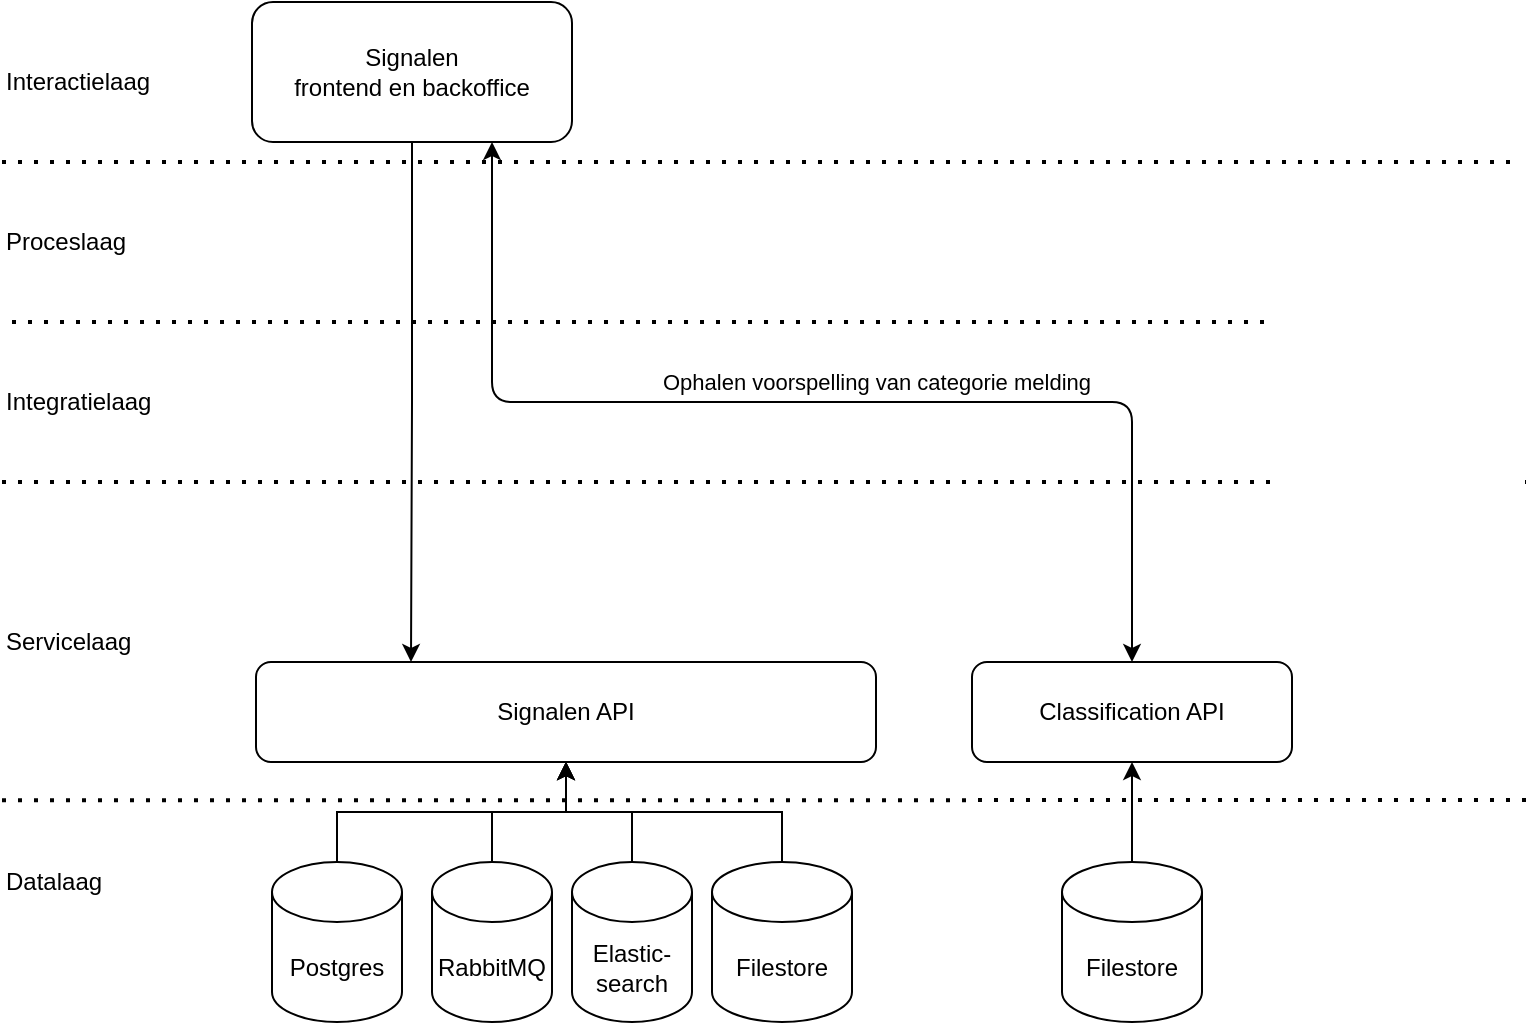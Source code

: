 <mxfile version="13.9.9" type="device"><diagram id="AmW2gvFf9jMfHPA4RKL_" name="Page-1"><mxGraphModel dx="1466" dy="1129" grid="1" gridSize="10" guides="1" tooltips="1" connect="1" arrows="1" fold="1" page="1" pageScale="1" pageWidth="1169" pageHeight="827" math="0" shadow="0"><root><mxCell id="0"/><mxCell id="1" parent="0"/><mxCell id="JuqhrI74vIO7DpK3B_hf-12" value="" style="edgeStyle=orthogonalEdgeStyle;rounded=0;orthogonalLoop=1;jettySize=auto;html=1;" parent="1" source="j36qZqpGMTDrfXGEPUMW-2" target="j36qZqpGMTDrfXGEPUMW-3" edge="1"><mxGeometry relative="1" as="geometry"/></mxCell><mxCell id="j36qZqpGMTDrfXGEPUMW-2" value="Postgres" style="shape=cylinder3;whiteSpace=wrap;html=1;boundedLbl=1;backgroundOutline=1;size=15;" parent="1" vertex="1"><mxGeometry x="370" y="510" width="65" height="80" as="geometry"/></mxCell><mxCell id="j36qZqpGMTDrfXGEPUMW-3" value="Signalen API" style="rounded=1;whiteSpace=wrap;html=1;" parent="1" vertex="1"><mxGeometry x="362" y="410" width="310" height="50" as="geometry"/></mxCell><mxCell id="j36qZqpGMTDrfXGEPUMW-13" value="Datalaag" style="text;html=1;align=left;verticalAlign=middle;resizable=0;points=[];autosize=1;" parent="1" vertex="1"><mxGeometry x="235" y="510" width="60" height="20" as="geometry"/></mxCell><mxCell id="j36qZqpGMTDrfXGEPUMW-14" value="Servicelaag" style="text;html=1;align=left;verticalAlign=middle;resizable=0;points=[];autosize=1;" parent="1" vertex="1"><mxGeometry x="235" y="390" width="80" height="20" as="geometry"/></mxCell><mxCell id="j36qZqpGMTDrfXGEPUMW-15" value="Integratielaag" style="text;html=1;align=left;verticalAlign=middle;resizable=0;points=[];autosize=1;" parent="1" vertex="1"><mxGeometry x="235" y="270" width="90" height="20" as="geometry"/></mxCell><mxCell id="j36qZqpGMTDrfXGEPUMW-16" value="Proceslaag" style="text;html=1;align=left;verticalAlign=middle;resizable=0;points=[];autosize=1;" parent="1" vertex="1"><mxGeometry x="235" y="190" width="80" height="20" as="geometry"/></mxCell><mxCell id="JuqhrI74vIO7DpK3B_hf-18" style="edgeStyle=orthogonalEdgeStyle;rounded=0;orthogonalLoop=1;jettySize=auto;html=1;exitX=0.5;exitY=1;exitDx=0;exitDy=0;entryX=0.25;entryY=0;entryDx=0;entryDy=0;" parent="1" source="j36qZqpGMTDrfXGEPUMW-17" target="j36qZqpGMTDrfXGEPUMW-3" edge="1"><mxGeometry relative="1" as="geometry"/></mxCell><mxCell id="j36qZqpGMTDrfXGEPUMW-17" value="Signalen&lt;br&gt;frontend en backoffice" style="rounded=1;whiteSpace=wrap;html=1;" parent="1" vertex="1"><mxGeometry x="360" y="80" width="160" height="70" as="geometry"/></mxCell><mxCell id="j36qZqpGMTDrfXGEPUMW-18" value="" style="endArrow=classic;html=1;entryX=0.75;entryY=1;entryDx=0;entryDy=0;exitX=0.5;exitY=0;exitDx=0;exitDy=0;startArrow=classic;startFill=1;endFill=1;" parent="1" source="JuqhrI74vIO7DpK3B_hf-6" target="j36qZqpGMTDrfXGEPUMW-17" edge="1"><mxGeometry width="50" height="50" relative="1" as="geometry"><mxPoint x="775" y="360" as="sourcePoint"/><mxPoint x="590" y="370" as="targetPoint"/><Array as="points"><mxPoint x="800" y="280"/><mxPoint x="480" y="280"/></Array></mxGeometry></mxCell><mxCell id="j36qZqpGMTDrfXGEPUMW-20" value="Ophalen voorspelling van categorie melding" style="edgeLabel;html=1;align=center;verticalAlign=middle;resizable=0;points=[];" parent="j36qZqpGMTDrfXGEPUMW-18" vertex="1" connectable="0"><mxGeometry x="-0.077" relative="1" as="geometry"><mxPoint x="9" y="-10" as="offset"/></mxGeometry></mxCell><mxCell id="j36qZqpGMTDrfXGEPUMW-21" value="" style="endArrow=none;dashed=1;html=1;dashPattern=1 3;strokeWidth=2;" parent="1" edge="1"><mxGeometry width="50" height="50" relative="1" as="geometry"><mxPoint x="240" y="240" as="sourcePoint"/><mxPoint x="1000" y="240" as="targetPoint"/></mxGeometry></mxCell><mxCell id="j36qZqpGMTDrfXGEPUMW-22" value="" style="endArrow=none;dashed=1;html=1;dashPattern=1 3;strokeWidth=2;" parent="1" edge="1"><mxGeometry width="50" height="50" relative="1" as="geometry"><mxPoint x="235" y="320" as="sourcePoint"/><mxPoint x="1000" y="320" as="targetPoint"/></mxGeometry></mxCell><mxCell id="j36qZqpGMTDrfXGEPUMW-23" value="" style="endArrow=none;dashed=1;html=1;dashPattern=1 3;strokeWidth=2;" parent="1" edge="1"><mxGeometry width="50" height="50" relative="1" as="geometry"><mxPoint x="235" y="479.17" as="sourcePoint"/><mxPoint x="1000" y="479" as="targetPoint"/></mxGeometry></mxCell><mxCell id="j36qZqpGMTDrfXGEPUMW-27" value="Interactielaag" style="text;html=1;align=left;verticalAlign=middle;resizable=0;points=[];autosize=1;" parent="1" vertex="1"><mxGeometry x="235" y="110" width="90" height="20" as="geometry"/></mxCell><mxCell id="j36qZqpGMTDrfXGEPUMW-28" value="" style="endArrow=none;dashed=1;html=1;dashPattern=1 3;strokeWidth=2;" parent="1" edge="1"><mxGeometry width="50" height="50" relative="1" as="geometry"><mxPoint x="235" y="160" as="sourcePoint"/><mxPoint x="995" y="160" as="targetPoint"/></mxGeometry></mxCell><mxCell id="JuqhrI74vIO7DpK3B_hf-13" value="" style="edgeStyle=orthogonalEdgeStyle;rounded=0;orthogonalLoop=1;jettySize=auto;html=1;" parent="1" source="JuqhrI74vIO7DpK3B_hf-2" target="j36qZqpGMTDrfXGEPUMW-3" edge="1"><mxGeometry relative="1" as="geometry"/></mxCell><mxCell id="JuqhrI74vIO7DpK3B_hf-2" value="RabbitMQ" style="shape=cylinder3;whiteSpace=wrap;html=1;boundedLbl=1;backgroundOutline=1;size=15;" parent="1" vertex="1"><mxGeometry x="450" y="510" width="60" height="80" as="geometry"/></mxCell><mxCell id="JuqhrI74vIO7DpK3B_hf-14" value="" style="edgeStyle=orthogonalEdgeStyle;rounded=0;orthogonalLoop=1;jettySize=auto;html=1;" parent="1" source="JuqhrI74vIO7DpK3B_hf-3" target="j36qZqpGMTDrfXGEPUMW-3" edge="1"><mxGeometry relative="1" as="geometry"/></mxCell><mxCell id="JuqhrI74vIO7DpK3B_hf-3" value="Elastic-&lt;br&gt;search" style="shape=cylinder3;whiteSpace=wrap;html=1;boundedLbl=1;backgroundOutline=1;size=15;" parent="1" vertex="1"><mxGeometry x="520" y="510" width="60" height="80" as="geometry"/></mxCell><mxCell id="JuqhrI74vIO7DpK3B_hf-6" value="Classification API" style="rounded=1;whiteSpace=wrap;html=1;" parent="1" vertex="1"><mxGeometry x="720" y="410" width="160" height="50" as="geometry"/></mxCell><mxCell id="JuqhrI74vIO7DpK3B_hf-15" value="" style="edgeStyle=orthogonalEdgeStyle;rounded=0;orthogonalLoop=1;jettySize=auto;html=1;" parent="1" source="JuqhrI74vIO7DpK3B_hf-7" target="j36qZqpGMTDrfXGEPUMW-3" edge="1"><mxGeometry relative="1" as="geometry"/></mxCell><mxCell id="JuqhrI74vIO7DpK3B_hf-7" value="Filestore" style="shape=cylinder3;whiteSpace=wrap;html=1;boundedLbl=1;backgroundOutline=1;size=15;" parent="1" vertex="1"><mxGeometry x="590" y="510" width="70" height="80" as="geometry"/></mxCell><mxCell id="JuqhrI74vIO7DpK3B_hf-16" value="" style="edgeStyle=orthogonalEdgeStyle;rounded=0;orthogonalLoop=1;jettySize=auto;html=1;" parent="1" source="JuqhrI74vIO7DpK3B_hf-8" target="JuqhrI74vIO7DpK3B_hf-6" edge="1"><mxGeometry relative="1" as="geometry"/></mxCell><mxCell id="JuqhrI74vIO7DpK3B_hf-8" value="Filestore" style="shape=cylinder3;whiteSpace=wrap;html=1;boundedLbl=1;backgroundOutline=1;size=15;" parent="1" vertex="1"><mxGeometry x="765" y="510" width="70" height="80" as="geometry"/></mxCell></root></mxGraphModel></diagram></mxfile>
